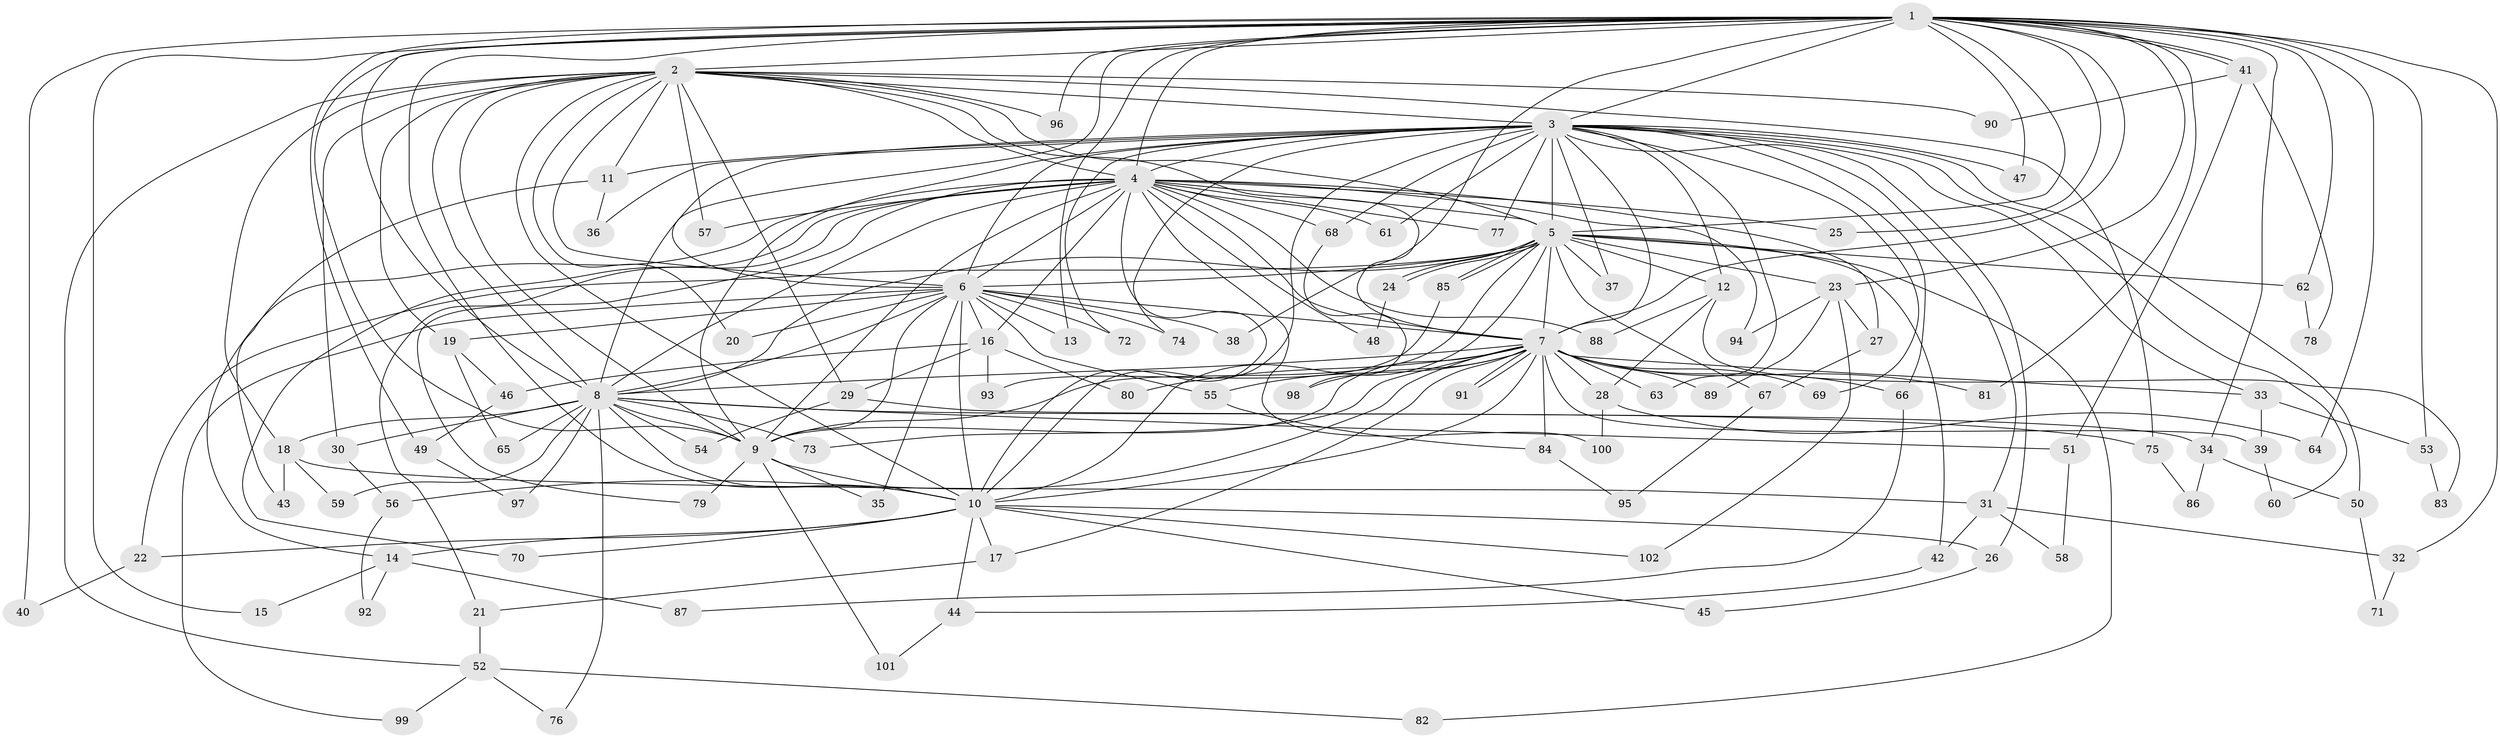 // Generated by graph-tools (version 1.1) at 2025/01/03/09/25 03:01:30]
// undirected, 102 vertices, 229 edges
graph export_dot {
graph [start="1"]
  node [color=gray90,style=filled];
  1;
  2;
  3;
  4;
  5;
  6;
  7;
  8;
  9;
  10;
  11;
  12;
  13;
  14;
  15;
  16;
  17;
  18;
  19;
  20;
  21;
  22;
  23;
  24;
  25;
  26;
  27;
  28;
  29;
  30;
  31;
  32;
  33;
  34;
  35;
  36;
  37;
  38;
  39;
  40;
  41;
  42;
  43;
  44;
  45;
  46;
  47;
  48;
  49;
  50;
  51;
  52;
  53;
  54;
  55;
  56;
  57;
  58;
  59;
  60;
  61;
  62;
  63;
  64;
  65;
  66;
  67;
  68;
  69;
  70;
  71;
  72;
  73;
  74;
  75;
  76;
  77;
  78;
  79;
  80;
  81;
  82;
  83;
  84;
  85;
  86;
  87;
  88;
  89;
  90;
  91;
  92;
  93;
  94;
  95;
  96;
  97;
  98;
  99;
  100;
  101;
  102;
  1 -- 2;
  1 -- 3;
  1 -- 4;
  1 -- 5;
  1 -- 6;
  1 -- 7;
  1 -- 8;
  1 -- 9;
  1 -- 10;
  1 -- 13;
  1 -- 15;
  1 -- 23;
  1 -- 25;
  1 -- 32;
  1 -- 34;
  1 -- 38;
  1 -- 40;
  1 -- 41;
  1 -- 41;
  1 -- 47;
  1 -- 49;
  1 -- 53;
  1 -- 62;
  1 -- 64;
  1 -- 81;
  1 -- 96;
  2 -- 3;
  2 -- 4;
  2 -- 5;
  2 -- 6;
  2 -- 7;
  2 -- 8;
  2 -- 9;
  2 -- 10;
  2 -- 11;
  2 -- 18;
  2 -- 19;
  2 -- 20;
  2 -- 29;
  2 -- 30;
  2 -- 52;
  2 -- 57;
  2 -- 75;
  2 -- 90;
  2 -- 96;
  3 -- 4;
  3 -- 5;
  3 -- 6;
  3 -- 7;
  3 -- 8;
  3 -- 9;
  3 -- 10;
  3 -- 11;
  3 -- 12;
  3 -- 26;
  3 -- 31;
  3 -- 33;
  3 -- 36;
  3 -- 37;
  3 -- 47;
  3 -- 50;
  3 -- 60;
  3 -- 61;
  3 -- 63;
  3 -- 66;
  3 -- 68;
  3 -- 69;
  3 -- 72;
  3 -- 74;
  3 -- 77;
  4 -- 5;
  4 -- 6;
  4 -- 7;
  4 -- 8;
  4 -- 9;
  4 -- 10;
  4 -- 14;
  4 -- 16;
  4 -- 21;
  4 -- 25;
  4 -- 27;
  4 -- 48;
  4 -- 57;
  4 -- 61;
  4 -- 68;
  4 -- 70;
  4 -- 77;
  4 -- 79;
  4 -- 88;
  4 -- 94;
  4 -- 100;
  5 -- 6;
  5 -- 7;
  5 -- 8;
  5 -- 9;
  5 -- 10;
  5 -- 12;
  5 -- 22;
  5 -- 23;
  5 -- 24;
  5 -- 24;
  5 -- 37;
  5 -- 42;
  5 -- 62;
  5 -- 67;
  5 -- 82;
  5 -- 85;
  5 -- 85;
  6 -- 7;
  6 -- 8;
  6 -- 9;
  6 -- 10;
  6 -- 13;
  6 -- 16;
  6 -- 19;
  6 -- 20;
  6 -- 35;
  6 -- 38;
  6 -- 55;
  6 -- 72;
  6 -- 74;
  6 -- 99;
  7 -- 8;
  7 -- 9;
  7 -- 10;
  7 -- 17;
  7 -- 28;
  7 -- 33;
  7 -- 39;
  7 -- 55;
  7 -- 56;
  7 -- 63;
  7 -- 66;
  7 -- 69;
  7 -- 73;
  7 -- 80;
  7 -- 81;
  7 -- 84;
  7 -- 89;
  7 -- 91;
  7 -- 91;
  7 -- 98;
  8 -- 9;
  8 -- 10;
  8 -- 18;
  8 -- 30;
  8 -- 51;
  8 -- 54;
  8 -- 59;
  8 -- 65;
  8 -- 73;
  8 -- 75;
  8 -- 76;
  8 -- 97;
  9 -- 10;
  9 -- 35;
  9 -- 79;
  9 -- 101;
  10 -- 14;
  10 -- 17;
  10 -- 22;
  10 -- 26;
  10 -- 44;
  10 -- 45;
  10 -- 70;
  10 -- 102;
  11 -- 36;
  11 -- 43;
  12 -- 28;
  12 -- 83;
  12 -- 88;
  14 -- 15;
  14 -- 87;
  14 -- 92;
  16 -- 29;
  16 -- 46;
  16 -- 80;
  16 -- 93;
  17 -- 21;
  18 -- 31;
  18 -- 43;
  18 -- 59;
  19 -- 46;
  19 -- 65;
  21 -- 52;
  22 -- 40;
  23 -- 27;
  23 -- 89;
  23 -- 94;
  23 -- 102;
  24 -- 48;
  26 -- 45;
  27 -- 67;
  28 -- 64;
  28 -- 100;
  29 -- 34;
  29 -- 54;
  30 -- 56;
  31 -- 32;
  31 -- 42;
  31 -- 58;
  32 -- 71;
  33 -- 39;
  33 -- 53;
  34 -- 50;
  34 -- 86;
  39 -- 60;
  41 -- 51;
  41 -- 78;
  41 -- 90;
  42 -- 44;
  44 -- 101;
  46 -- 49;
  49 -- 97;
  50 -- 71;
  51 -- 58;
  52 -- 76;
  52 -- 82;
  52 -- 99;
  53 -- 83;
  55 -- 84;
  56 -- 92;
  62 -- 78;
  66 -- 87;
  67 -- 95;
  68 -- 98;
  75 -- 86;
  84 -- 95;
  85 -- 93;
}
